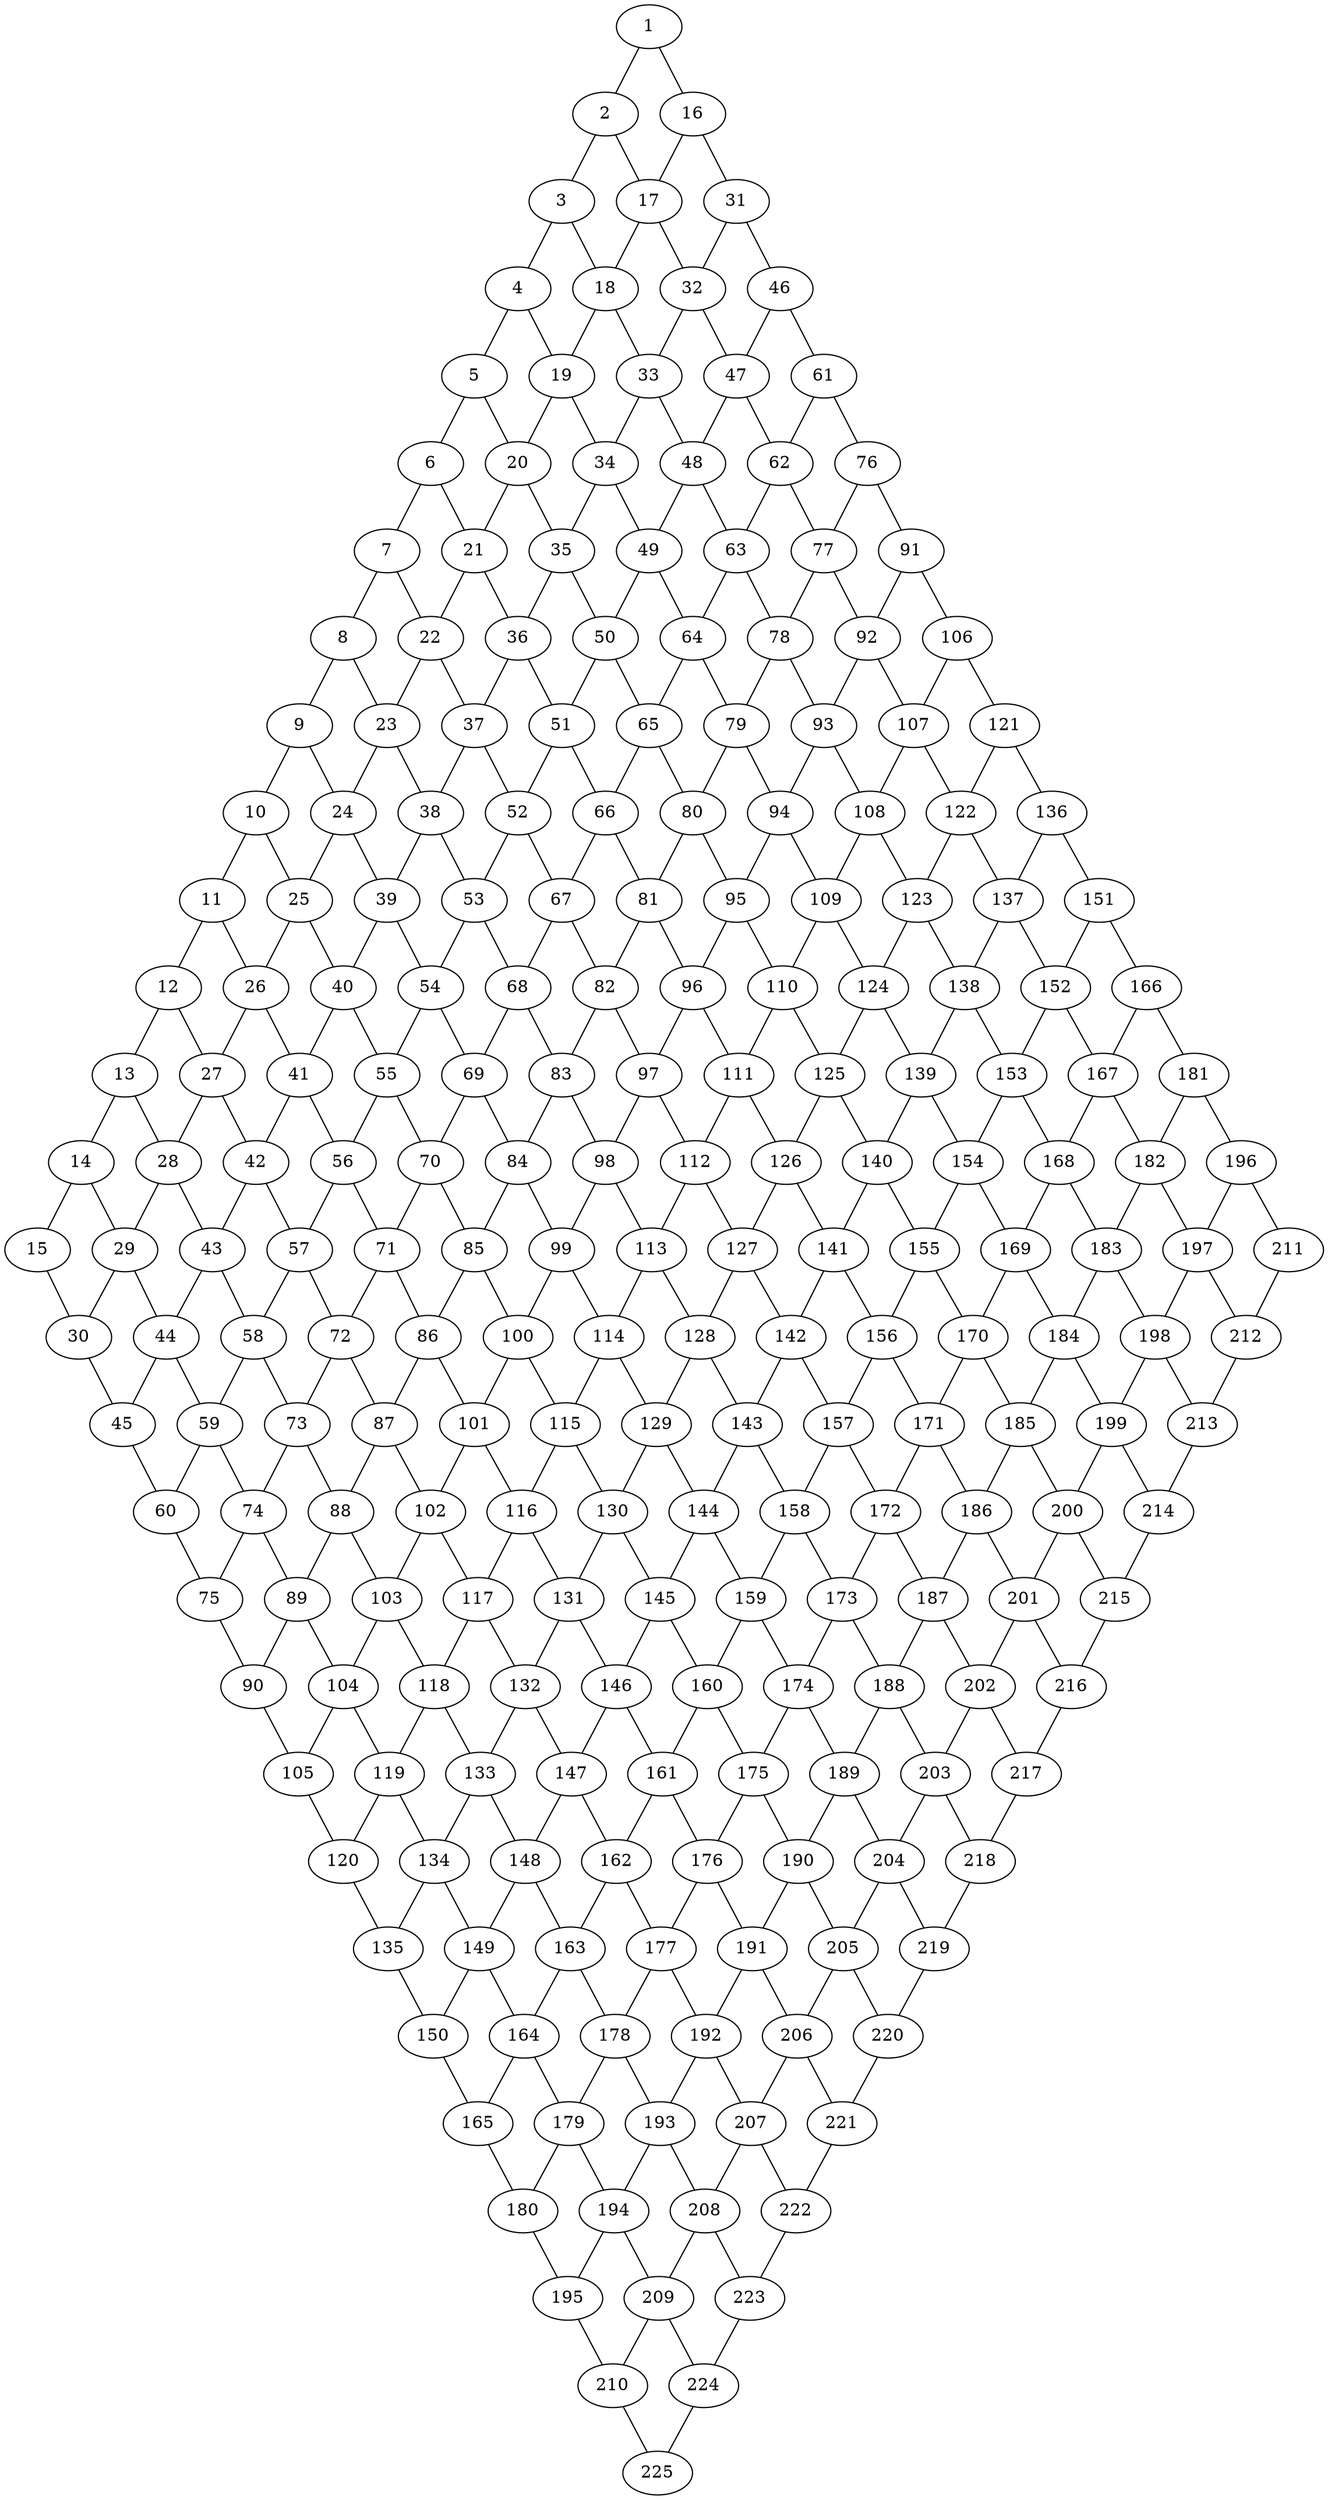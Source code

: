 graph G_1 {
    1;
    2;
    3;
    4;
    5;
    6;
    7;
    8;
    9;
    10;
    11;
    12;
    13;
    14;
    15;
    16;
    17;
    18;
    19;
    20;
    21;
    22;
    23;
    24;
    25;
    26;
    27;
    28;
    29;
    30;
    31;
    32;
    33;
    34;
    35;
    36;
    37;
    38;
    39;
    40;
    41;
    42;
    43;
    44;
    45;
    46;
    47;
    48;
    49;
    50;
    51;
    52;
    53;
    54;
    55;
    56;
    57;
    58;
    59;
    60;
    61;
    62;
    63;
    64;
    65;
    66;
    67;
    68;
    69;
    70;
    71;
    72;
    73;
    74;
    75;
    76;
    77;
    78;
    79;
    80;
    81;
    82;
    83;
    84;
    85;
    86;
    87;
    88;
    89;
    90;
    91;
    92;
    93;
    94;
    95;
    96;
    97;
    98;
    99;
    100;
    101;
    102;
    103;
    104;
    105;
    106;
    107;
    108;
    109;
    110;
    111;
    112;
    113;
    114;
    115;
    116;
    117;
    118;
    119;
    120;
    121;
    122;
    123;
    124;
    125;
    126;
    127;
    128;
    129;
    130;
    131;
    132;
    133;
    134;
    135;
    136;
    137;
    138;
    139;
    140;
    141;
    142;
    143;
    144;
    145;
    146;
    147;
    148;
    149;
    150;
    151;
    152;
    153;
    154;
    155;
    156;
    157;
    158;
    159;
    160;
    161;
    162;
    163;
    164;
    165;
    166;
    167;
    168;
    169;
    170;
    171;
    172;
    173;
    174;
    175;
    176;
    177;
    178;
    179;
    180;
    181;
    182;
    183;
    184;
    185;
    186;
    187;
    188;
    189;
    190;
    191;
    192;
    193;
    194;
    195;
    196;
    197;
    198;
    199;
    200;
    201;
    202;
    203;
    204;
    205;
    206;
    207;
    208;
    209;
    210;
    211;
    212;
    213;
    214;
    215;
    216;
    217;
    218;
    219;
    220;
    221;
    222;
    223;
    224;
    225;
    1 -- 2;
    1 -- 16;
    2 -- 3;
    2 -- 17;
    3 -- 4;
    3 -- 18;
    4 -- 5;
    4 -- 19;
    5 -- 6;
    5 -- 20;
    6 -- 7;
    6 -- 21;
    7 -- 8;
    7 -- 22;
    8 -- 9;
    8 -- 23;
    9 -- 10;
    9 -- 24;
    10 -- 11;
    10 -- 25;
    11 -- 12;
    11 -- 26;
    12 -- 13;
    12 -- 27;
    13 -- 14;
    13 -- 28;
    14 -- 15;
    14 -- 29;
    15 -- 30;
    16 -- 17;
    16 -- 31;
    17 -- 18;
    17 -- 32;
    18 -- 19;
    18 -- 33;
    19 -- 20;
    19 -- 34;
    20 -- 21;
    20 -- 35;
    21 -- 22;
    21 -- 36;
    22 -- 23;
    22 -- 37;
    23 -- 24;
    23 -- 38;
    24 -- 25;
    24 -- 39;
    25 -- 26;
    25 -- 40;
    26 -- 27;
    26 -- 41;
    27 -- 28;
    27 -- 42;
    28 -- 29;
    28 -- 43;
    29 -- 30;
    29 -- 44;
    30 -- 45;
    31 -- 32;
    31 -- 46;
    32 -- 33;
    32 -- 47;
    33 -- 34;
    33 -- 48;
    34 -- 35;
    34 -- 49;
    35 -- 36;
    35 -- 50;
    36 -- 37;
    36 -- 51;
    37 -- 38;
    37 -- 52;
    38 -- 39;
    38 -- 53;
    39 -- 40;
    39 -- 54;
    40 -- 41;
    40 -- 55;
    41 -- 42;
    41 -- 56;
    42 -- 43;
    42 -- 57;
    43 -- 44;
    43 -- 58;
    44 -- 45;
    44 -- 59;
    45 -- 60;
    46 -- 47;
    46 -- 61;
    47 -- 48;
    47 -- 62;
    48 -- 49;
    48 -- 63;
    49 -- 50;
    49 -- 64;
    50 -- 51;
    50 -- 65;
    51 -- 52;
    51 -- 66;
    52 -- 53;
    52 -- 67;
    53 -- 54;
    53 -- 68;
    54 -- 55;
    54 -- 69;
    55 -- 56;
    55 -- 70;
    56 -- 57;
    56 -- 71;
    57 -- 58;
    57 -- 72;
    58 -- 59;
    58 -- 73;
    59 -- 60;
    59 -- 74;
    60 -- 75;
    61 -- 62;
    61 -- 76;
    62 -- 63;
    62 -- 77;
    63 -- 64;
    63 -- 78;
    64 -- 65;
    64 -- 79;
    65 -- 66;
    65 -- 80;
    66 -- 67;
    66 -- 81;
    67 -- 68;
    67 -- 82;
    68 -- 69;
    68 -- 83;
    69 -- 70;
    69 -- 84;
    70 -- 71;
    70 -- 85;
    71 -- 72;
    71 -- 86;
    72 -- 73;
    72 -- 87;
    73 -- 74;
    73 -- 88;
    74 -- 75;
    74 -- 89;
    75 -- 90;
    76 -- 77;
    76 -- 91;
    77 -- 78;
    77 -- 92;
    78 -- 79;
    78 -- 93;
    79 -- 80;
    79 -- 94;
    80 -- 81;
    80 -- 95;
    81 -- 82;
    81 -- 96;
    82 -- 83;
    82 -- 97;
    83 -- 84;
    83 -- 98;
    84 -- 85;
    84 -- 99;
    85 -- 86;
    85 -- 100;
    86 -- 87;
    86 -- 101;
    87 -- 88;
    87 -- 102;
    88 -- 89;
    88 -- 103;
    89 -- 90;
    89 -- 104;
    90 -- 105;
    91 -- 92;
    91 -- 106;
    92 -- 93;
    92 -- 107;
    93 -- 94;
    93 -- 108;
    94 -- 95;
    94 -- 109;
    95 -- 96;
    95 -- 110;
    96 -- 97;
    96 -- 111;
    97 -- 98;
    97 -- 112;
    98 -- 99;
    98 -- 113;
    99 -- 100;
    99 -- 114;
    100 -- 101;
    100 -- 115;
    101 -- 102;
    101 -- 116;
    102 -- 103;
    102 -- 117;
    103 -- 104;
    103 -- 118;
    104 -- 105;
    104 -- 119;
    105 -- 120;
    106 -- 107;
    106 -- 121;
    107 -- 108;
    107 -- 122;
    108 -- 109;
    108 -- 123;
    109 -- 110;
    109 -- 124;
    110 -- 111;
    110 -- 125;
    111 -- 112;
    111 -- 126;
    112 -- 113;
    112 -- 127;
    113 -- 114;
    113 -- 128;
    114 -- 115;
    114 -- 129;
    115 -- 116;
    115 -- 130;
    116 -- 117;
    116 -- 131;
    117 -- 118;
    117 -- 132;
    118 -- 119;
    118 -- 133;
    119 -- 120;
    119 -- 134;
    120 -- 135;
    121 -- 122;
    121 -- 136;
    122 -- 123;
    122 -- 137;
    123 -- 124;
    123 -- 138;
    124 -- 125;
    124 -- 139;
    125 -- 126;
    125 -- 140;
    126 -- 127;
    126 -- 141;
    127 -- 128;
    127 -- 142;
    128 -- 129;
    128 -- 143;
    129 -- 130;
    129 -- 144;
    130 -- 131;
    130 -- 145;
    131 -- 132;
    131 -- 146;
    132 -- 133;
    132 -- 147;
    133 -- 134;
    133 -- 148;
    134 -- 135;
    134 -- 149;
    135 -- 150;
    136 -- 137;
    136 -- 151;
    137 -- 138;
    137 -- 152;
    138 -- 139;
    138 -- 153;
    139 -- 140;
    139 -- 154;
    140 -- 141;
    140 -- 155;
    141 -- 142;
    141 -- 156;
    142 -- 143;
    142 -- 157;
    143 -- 144;
    143 -- 158;
    144 -- 145;
    144 -- 159;
    145 -- 146;
    145 -- 160;
    146 -- 147;
    146 -- 161;
    147 -- 148;
    147 -- 162;
    148 -- 149;
    148 -- 163;
    149 -- 150;
    149 -- 164;
    150 -- 165;
    151 -- 152;
    151 -- 166;
    152 -- 153;
    152 -- 167;
    153 -- 154;
    153 -- 168;
    154 -- 155;
    154 -- 169;
    155 -- 156;
    155 -- 170;
    156 -- 157;
    156 -- 171;
    157 -- 158;
    157 -- 172;
    158 -- 159;
    158 -- 173;
    159 -- 160;
    159 -- 174;
    160 -- 161;
    160 -- 175;
    161 -- 162;
    161 -- 176;
    162 -- 163;
    162 -- 177;
    163 -- 164;
    163 -- 178;
    164 -- 165;
    164 -- 179;
    165 -- 180;
    166 -- 167;
    166 -- 181;
    167 -- 168;
    167 -- 182;
    168 -- 169;
    168 -- 183;
    169 -- 170;
    169 -- 184;
    170 -- 171;
    170 -- 185;
    171 -- 172;
    171 -- 186;
    172 -- 173;
    172 -- 187;
    173 -- 174;
    173 -- 188;
    174 -- 175;
    174 -- 189;
    175 -- 176;
    175 -- 190;
    176 -- 177;
    176 -- 191;
    177 -- 178;
    177 -- 192;
    178 -- 179;
    178 -- 193;
    179 -- 180;
    179 -- 194;
    180 -- 195;
    181 -- 182;
    181 -- 196;
    182 -- 183;
    182 -- 197;
    183 -- 184;
    183 -- 198;
    184 -- 185;
    184 -- 199;
    185 -- 186;
    185 -- 200;
    186 -- 187;
    186 -- 201;
    187 -- 188;
    187 -- 202;
    188 -- 189;
    188 -- 203;
    189 -- 190;
    189 -- 204;
    190 -- 191;
    190 -- 205;
    191 -- 192;
    191 -- 206;
    192 -- 193;
    192 -- 207;
    193 -- 194;
    193 -- 208;
    194 -- 195;
    194 -- 209;
    195 -- 210;
    196 -- 197;
    196 -- 211;
    197 -- 198;
    197 -- 212;
    198 -- 199;
    198 -- 213;
    199 -- 200;
    199 -- 214;
    200 -- 201;
    200 -- 215;
    201 -- 202;
    201 -- 216;
    202 -- 203;
    202 -- 217;
    203 -- 204;
    203 -- 218;
    204 -- 205;
    204 -- 219;
    205 -- 206;
    205 -- 220;
    206 -- 207;
    206 -- 221;
    207 -- 208;
    207 -- 222;
    208 -- 209;
    208 -- 223;
    209 -- 210;
    209 -- 224;
    210 -- 225;
    211 -- 212;
    212 -- 213;
    213 -- 214;
    214 -- 215;
    215 -- 216;
    216 -- 217;
    217 -- 218;
    218 -- 219;
    219 -- 220;
    220 -- 221;
    221 -- 222;
    222 -- 223;
    223 -- 224;
    224 -- 225;
}
